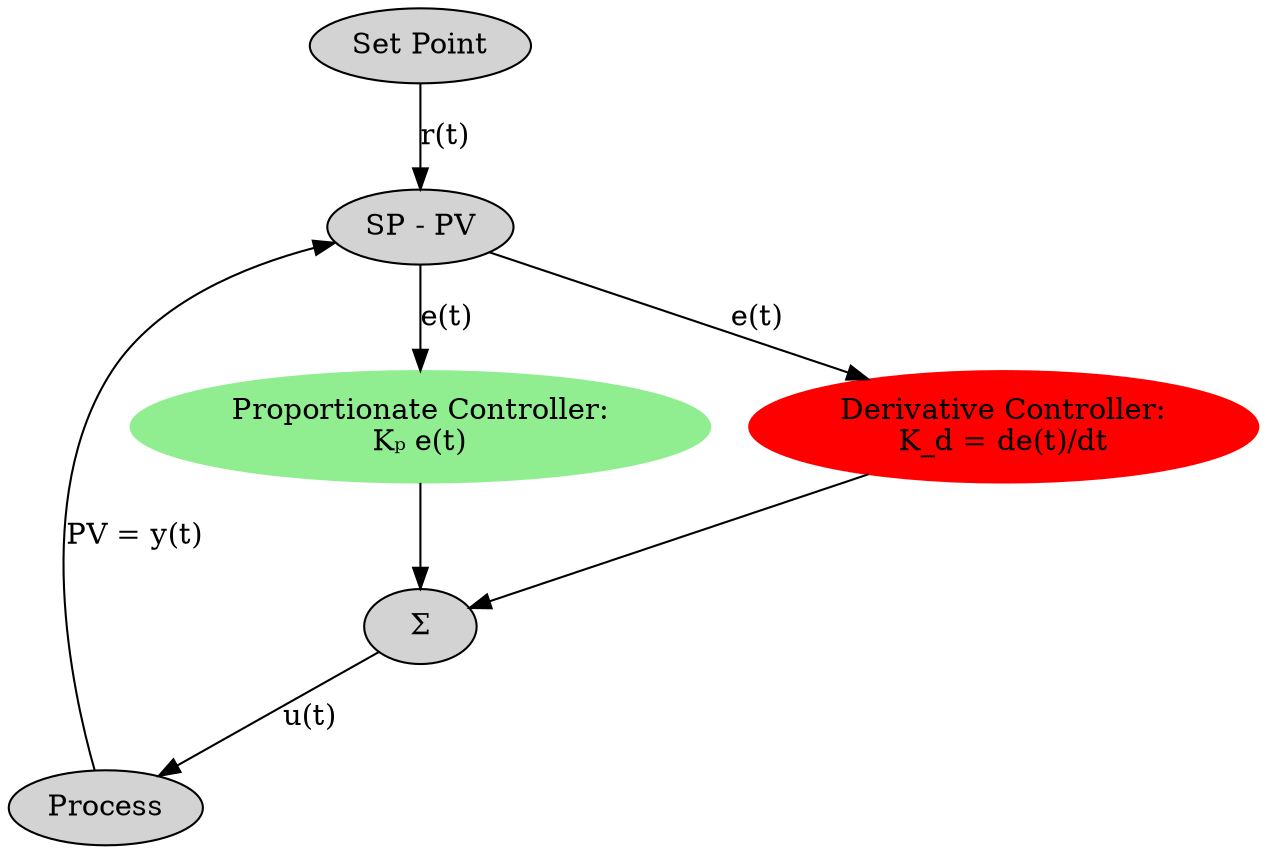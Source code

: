 digraph PD {
    node [style=filled];
    SP [label="Set Point"];
    PR [label="Process"];
    S1 [label="SP - PV"];
    P  [color=lightgreen,label="Proportionate Controller:\nKₚ e(t)"];
    D  [color=red,label="Derivative Controller:\nK_d = de(t)/dt"];
    S2 [label="Σ"];

    SP -> S1 [label="r(t)"];
    PR -> S1 [label="PV = y(t)"];
    S1 -> P  [label="e(t)"];
    S1 -> D  [label="e(t)"];
    P  -> S2;
    D  -> S2;
    S2 -> PR [label="u(t)"];
}
